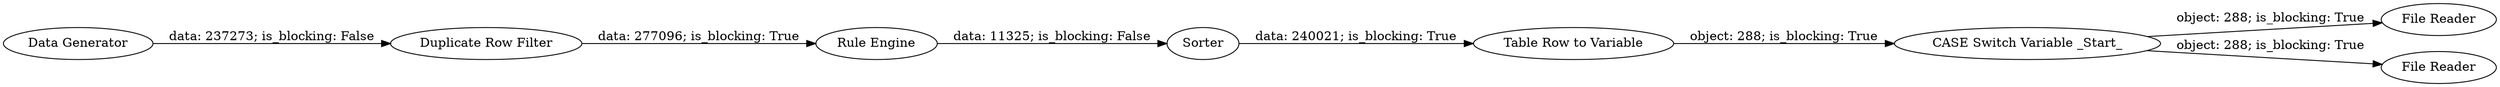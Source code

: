 digraph {
	"1345651720489903475_229" [label="Table Row to Variable"]
	"1345651720489903475_227" [label="Rule Engine"]
	"1345651720489903475_232" [label="File Reader"]
	"1345651720489903475_228" [label=Sorter]
	"1345651720489903475_231" [label="CASE Switch Variable _Start_"]
	"1345651720489903475_233" [label="File Reader"]
	"1345651720489903475_223" [label="Duplicate Row Filter"]
	"1345651720489903475_64" [label="Data Generator"]
	"1345651720489903475_231" -> "1345651720489903475_233" [label="object: 288; is_blocking: True"]
	"1345651720489903475_64" -> "1345651720489903475_223" [label="data: 237273; is_blocking: False"]
	"1345651720489903475_229" -> "1345651720489903475_231" [label="object: 288; is_blocking: True"]
	"1345651720489903475_228" -> "1345651720489903475_229" [label="data: 240021; is_blocking: True"]
	"1345651720489903475_223" -> "1345651720489903475_227" [label="data: 277096; is_blocking: True"]
	"1345651720489903475_227" -> "1345651720489903475_228" [label="data: 11325; is_blocking: False"]
	"1345651720489903475_231" -> "1345651720489903475_232" [label="object: 288; is_blocking: True"]
	rankdir=LR
}
